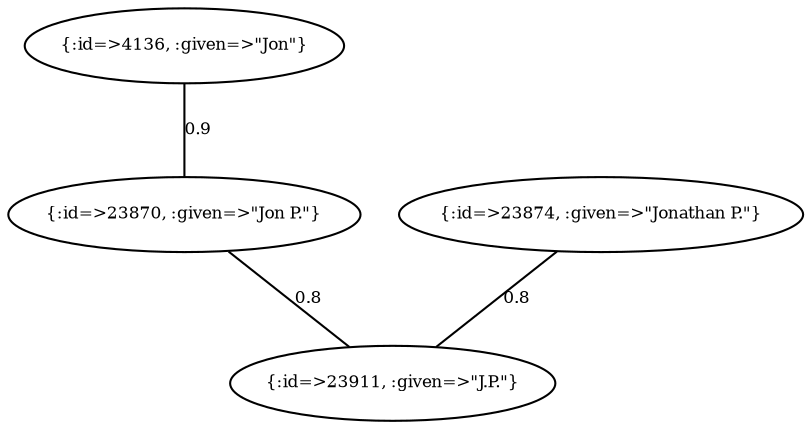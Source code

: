 graph Collector__WeightedGraph {
    "{:id=>4136, :given=>\"Jon\"}" [
        fontsize = 8,
        label = "{:id=>4136, :given=>\"Jon\"}"
    ]

    "{:id=>23870, :given=>\"Jon P.\"}" [
        fontsize = 8,
        label = "{:id=>23870, :given=>\"Jon P.\"}"
    ]

    "{:id=>23874, :given=>\"Jonathan P.\"}" [
        fontsize = 8,
        label = "{:id=>23874, :given=>\"Jonathan P.\"}"
    ]

    "{:id=>23911, :given=>\"J.P.\"}" [
        fontsize = 8,
        label = "{:id=>23911, :given=>\"J.P.\"}"
    ]

    "{:id=>4136, :given=>\"Jon\"}" -- "{:id=>23870, :given=>\"Jon P.\"}" [
        fontsize = 8,
        label = 0.9
    ]

    "{:id=>23870, :given=>\"Jon P.\"}" -- "{:id=>23911, :given=>\"J.P.\"}" [
        fontsize = 8,
        label = 0.8
    ]

    "{:id=>23874, :given=>\"Jonathan P.\"}" -- "{:id=>23911, :given=>\"J.P.\"}" [
        fontsize = 8,
        label = 0.8
    ]
}
